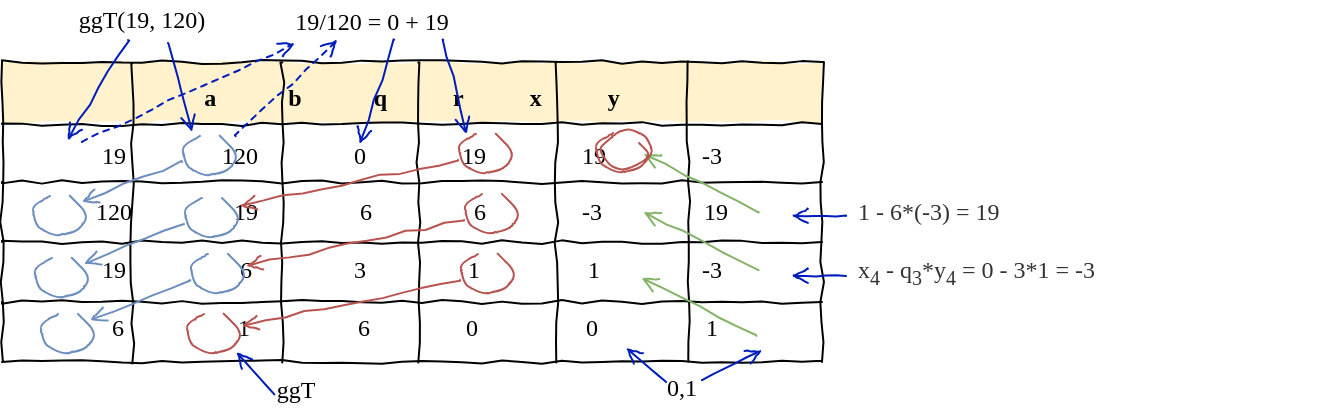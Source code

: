 <mxfile version="11.3.0" type="device" pages="1"><diagram id="JFVXeWus5JLkwnHQF68M" name="Page-1"><mxGraphModel dx="404" dy="232" grid="1" gridSize="10" guides="1" tooltips="1" connect="1" arrows="1" fold="1" page="1" pageScale="1" pageWidth="827" pageHeight="1169" math="0" shadow="0"><root><mxCell id="0"/><mxCell id="1" parent="0"/><mxCell id="-OxE2ttaLLdTc3U0fN9q-11" value="" style="rounded=0;whiteSpace=wrap;html=1;comic=1;fillColor=#fff2cc;strokeColor=none;" parent="1" vertex="1"><mxGeometry x="90" y="410" width="410" height="30" as="geometry"/></mxCell><mxCell id="-OxE2ttaLLdTc3U0fN9q-1" value="&lt;font face=&quot;Comic Sans MS&quot;&gt;&lt;b&gt;&amp;nbsp;a&amp;nbsp; &amp;nbsp; &amp;nbsp; &amp;nbsp; &amp;nbsp; &amp;nbsp; b&amp;nbsp; &amp;nbsp; &amp;nbsp; &amp;nbsp; &amp;nbsp; &amp;nbsp; q&amp;nbsp; &amp;nbsp; &amp;nbsp; &amp;nbsp; &amp;nbsp; &amp;nbsp;r&amp;nbsp; &amp;nbsp; &amp;nbsp; &amp;nbsp; &amp;nbsp; &amp;nbsp;x&amp;nbsp; &amp;nbsp; &amp;nbsp; &amp;nbsp; &amp;nbsp; &amp;nbsp;y&amp;nbsp;&lt;/b&gt;&lt;br&gt;&lt;br&gt;19&amp;nbsp; &amp;nbsp; &amp;nbsp; &amp;nbsp; &amp;nbsp; &amp;nbsp; &amp;nbsp; &amp;nbsp;&amp;nbsp;120&amp;nbsp; &amp;nbsp; &amp;nbsp; &amp;nbsp; &amp;nbsp; &amp;nbsp; &amp;nbsp; &amp;nbsp;&amp;nbsp;0&amp;nbsp; &amp;nbsp; &amp;nbsp; &amp;nbsp; &amp;nbsp; &amp;nbsp; &amp;nbsp; &amp;nbsp;&amp;nbsp;19&amp;nbsp; &amp;nbsp; &amp;nbsp; &amp;nbsp; &amp;nbsp; &amp;nbsp; &amp;nbsp; &amp;nbsp;&amp;nbsp;19&amp;nbsp; &amp;nbsp; &amp;nbsp; &amp;nbsp; &amp;nbsp; &amp;nbsp; &amp;nbsp; &amp;nbsp;&amp;nbsp;-3&lt;br&gt;&lt;br&gt;&amp;nbsp;120&amp;nbsp; &amp;nbsp; &amp;nbsp; &amp;nbsp; &amp;nbsp; &amp;nbsp; &amp;nbsp; &amp;nbsp; &amp;nbsp;19&amp;nbsp; &amp;nbsp; &amp;nbsp; &amp;nbsp; &amp;nbsp; &amp;nbsp; &amp;nbsp; &amp;nbsp; &amp;nbsp;6&amp;nbsp; &amp;nbsp; &amp;nbsp; &amp;nbsp; &amp;nbsp; &amp;nbsp; &amp;nbsp; &amp;nbsp; &amp;nbsp;6&amp;nbsp; &amp;nbsp; &amp;nbsp; &amp;nbsp; &amp;nbsp; &amp;nbsp; &amp;nbsp; &amp;nbsp; -3&amp;nbsp; &amp;nbsp; &amp;nbsp; &amp;nbsp; &amp;nbsp; &amp;nbsp; &amp;nbsp; &amp;nbsp;&amp;nbsp;&amp;nbsp;19&amp;nbsp;&lt;br&gt;&amp;nbsp;&lt;br&gt;&amp;nbsp; 19&amp;nbsp; &amp;nbsp; &amp;nbsp; &amp;nbsp; &amp;nbsp; &amp;nbsp; &amp;nbsp; &amp;nbsp; &amp;nbsp; &amp;nbsp;6&amp;nbsp; &amp;nbsp; &amp;nbsp; &amp;nbsp; &amp;nbsp; &amp;nbsp; &amp;nbsp; &amp;nbsp; &amp;nbsp;3&amp;nbsp; &amp;nbsp; &amp;nbsp; &amp;nbsp; &amp;nbsp; &amp;nbsp; &amp;nbsp; &amp;nbsp; &amp;nbsp;1&amp;nbsp; &amp;nbsp; &amp;nbsp; &amp;nbsp; &amp;nbsp; &amp;nbsp; &amp;nbsp; &amp;nbsp; &amp;nbsp; 1&amp;nbsp; &amp;nbsp; &amp;nbsp; &amp;nbsp; &amp;nbsp; &amp;nbsp; &amp;nbsp; &amp;nbsp;&amp;nbsp;&amp;nbsp;-3&amp;nbsp;&amp;nbsp;&lt;br&gt;&lt;br&gt;&amp;nbsp;6&amp;nbsp; &amp;nbsp; &amp;nbsp; &amp;nbsp; &amp;nbsp; &amp;nbsp; &amp;nbsp; &amp;nbsp; &amp;nbsp; &amp;nbsp;1&amp;nbsp; &amp;nbsp; &amp;nbsp; &amp;nbsp; &amp;nbsp; &amp;nbsp; &amp;nbsp; &amp;nbsp; &amp;nbsp; 6&amp;nbsp; &amp;nbsp; &amp;nbsp; &amp;nbsp; &amp;nbsp; &amp;nbsp; &amp;nbsp; &amp;nbsp; 0&amp;nbsp; &amp;nbsp; &amp;nbsp; &amp;nbsp; &amp;nbsp; &amp;nbsp; &amp;nbsp; &amp;nbsp; &amp;nbsp; 0&amp;nbsp; &amp;nbsp; &amp;nbsp; &amp;nbsp; &amp;nbsp; &amp;nbsp; &amp;nbsp; &amp;nbsp; &amp;nbsp;&amp;nbsp;1&lt;/font&gt;" style="rounded=0;whiteSpace=wrap;html=1;comic=1;fillColor=none;" parent="1" vertex="1"><mxGeometry x="90" y="410" width="410" height="150" as="geometry"/></mxCell><mxCell id="-OxE2ttaLLdTc3U0fN9q-2" value="" style="endArrow=none;html=1;entryX=1;entryY=0.25;entryDx=0;entryDy=0;exitX=0;exitY=0.25;exitDx=0;exitDy=0;comic=1;" parent="1" edge="1"><mxGeometry width="50" height="50" relative="1" as="geometry"><mxPoint x="90" y="441" as="sourcePoint"/><mxPoint x="500" y="441" as="targetPoint"/></mxGeometry></mxCell><mxCell id="-OxE2ttaLLdTc3U0fN9q-3" value="" style="endArrow=none;html=1;entryX=1;entryY=0.25;entryDx=0;entryDy=0;exitX=0;exitY=0.25;exitDx=0;exitDy=0;comic=1;" parent="1" edge="1"><mxGeometry width="50" height="50" relative="1" as="geometry"><mxPoint x="90" y="470" as="sourcePoint"/><mxPoint x="500" y="470" as="targetPoint"/></mxGeometry></mxCell><mxCell id="-OxE2ttaLLdTc3U0fN9q-4" value="" style="endArrow=none;html=1;entryX=1;entryY=0.25;entryDx=0;entryDy=0;exitX=0;exitY=0.25;exitDx=0;exitDy=0;comic=1;" parent="1" edge="1"><mxGeometry width="50" height="50" relative="1" as="geometry"><mxPoint x="90" y="500" as="sourcePoint"/><mxPoint x="500" y="500" as="targetPoint"/></mxGeometry></mxCell><mxCell id="-OxE2ttaLLdTc3U0fN9q-5" value="" style="endArrow=none;html=1;entryX=1;entryY=0.25;entryDx=0;entryDy=0;exitX=0;exitY=0.25;exitDx=0;exitDy=0;comic=1;" parent="1" edge="1"><mxGeometry width="50" height="50" relative="1" as="geometry"><mxPoint x="90" y="530" as="sourcePoint"/><mxPoint x="500" y="530" as="targetPoint"/></mxGeometry></mxCell><mxCell id="-OxE2ttaLLdTc3U0fN9q-6" value="" style="endArrow=none;html=1;entryX=0.154;entryY=1.005;entryDx=0;entryDy=0;exitX=0.154;exitY=0.005;exitDx=0;exitDy=0;comic=1;exitPerimeter=0;entryPerimeter=0;" parent="1" edge="1"><mxGeometry width="50" height="50" relative="1" as="geometry"><mxPoint x="155.14" y="410.75" as="sourcePoint"/><mxPoint x="155.14" y="560.75" as="targetPoint"/></mxGeometry></mxCell><mxCell id="-OxE2ttaLLdTc3U0fN9q-7" value="" style="endArrow=none;html=1;entryX=0.154;entryY=1.005;entryDx=0;entryDy=0;exitX=0.154;exitY=0.005;exitDx=0;exitDy=0;comic=1;exitPerimeter=0;entryPerimeter=0;" parent="1" edge="1"><mxGeometry width="50" height="50" relative="1" as="geometry"><mxPoint x="230.14" y="410.25" as="sourcePoint"/><mxPoint x="230.14" y="560.25" as="targetPoint"/></mxGeometry></mxCell><mxCell id="-OxE2ttaLLdTc3U0fN9q-8" value="" style="endArrow=none;html=1;entryX=0.154;entryY=1.005;entryDx=0;entryDy=0;exitX=0.154;exitY=0.005;exitDx=0;exitDy=0;comic=1;exitPerimeter=0;entryPerimeter=0;" parent="1" edge="1"><mxGeometry width="50" height="50" relative="1" as="geometry"><mxPoint x="298.14" y="410.25" as="sourcePoint"/><mxPoint x="298.14" y="560.25" as="targetPoint"/></mxGeometry></mxCell><mxCell id="-OxE2ttaLLdTc3U0fN9q-9" value="" style="endArrow=none;html=1;entryX=0.154;entryY=1.005;entryDx=0;entryDy=0;exitX=0.154;exitY=0.005;exitDx=0;exitDy=0;comic=1;exitPerimeter=0;entryPerimeter=0;" parent="1" edge="1"><mxGeometry width="50" height="50" relative="1" as="geometry"><mxPoint x="367.14" y="410.25" as="sourcePoint"/><mxPoint x="367.14" y="560.25" as="targetPoint"/></mxGeometry></mxCell><mxCell id="-OxE2ttaLLdTc3U0fN9q-10" value="" style="endArrow=none;html=1;entryX=0.154;entryY=1.005;entryDx=0;entryDy=0;exitX=0.154;exitY=0.005;exitDx=0;exitDy=0;comic=1;exitPerimeter=0;entryPerimeter=0;" parent="1" edge="1"><mxGeometry width="50" height="50" relative="1" as="geometry"><mxPoint x="433.14" y="409.75" as="sourcePoint"/><mxPoint x="433.14" y="559.75" as="targetPoint"/></mxGeometry></mxCell><mxCell id="-OxE2ttaLLdTc3U0fN9q-13" value="" style="endArrow=none;html=1;comic=1;fillColor=#dae8fc;strokeColor=#6c8ebf;" parent="1" edge="1"><mxGeometry width="50" height="50" relative="1" as="geometry"><mxPoint x="199" y="447" as="sourcePoint"/><mxPoint x="189" y="447" as="targetPoint"/><Array as="points"><mxPoint x="209" y="457"/><mxPoint x="202" y="465"/><mxPoint x="191" y="467"/><mxPoint x="182" y="462"/><mxPoint x="180" y="452"/></Array></mxGeometry></mxCell><mxCell id="-OxE2ttaLLdTc3U0fN9q-14" value="" style="endArrow=none;html=1;comic=1;fillColor=#dae8fc;strokeColor=#6c8ebf;" parent="1" edge="1"><mxGeometry width="50" height="50" relative="1" as="geometry"><mxPoint x="124" y="477" as="sourcePoint"/><mxPoint x="114" y="477" as="targetPoint"/><Array as="points"><mxPoint x="134" y="487"/><mxPoint x="127" y="495"/><mxPoint x="116" y="497"/><mxPoint x="107" y="492"/><mxPoint x="105" y="482"/></Array></mxGeometry></mxCell><mxCell id="-OxE2ttaLLdTc3U0fN9q-15" value="" style="endArrow=open;html=1;comic=1;endFill=0;fillColor=#dae8fc;strokeColor=#6c8ebf;" parent="1" edge="1"><mxGeometry width="50" height="50" relative="1" as="geometry"><mxPoint x="180" y="460" as="sourcePoint"/><mxPoint x="130" y="480" as="targetPoint"/></mxGeometry></mxCell><mxCell id="-OxE2ttaLLdTc3U0fN9q-16" value="" style="endArrow=none;html=1;comic=1;fillColor=#dae8fc;strokeColor=#6c8ebf;" parent="1" edge="1"><mxGeometry width="50" height="50" relative="1" as="geometry"><mxPoint x="200" y="478" as="sourcePoint"/><mxPoint x="190" y="478" as="targetPoint"/><Array as="points"><mxPoint x="210" y="488"/><mxPoint x="203" y="496"/><mxPoint x="192" y="498"/><mxPoint x="183" y="493"/><mxPoint x="181" y="483"/></Array></mxGeometry></mxCell><mxCell id="-OxE2ttaLLdTc3U0fN9q-17" value="" style="endArrow=none;html=1;comic=1;fillColor=#dae8fc;strokeColor=#6c8ebf;" parent="1" edge="1"><mxGeometry width="50" height="50" relative="1" as="geometry"><mxPoint x="125" y="508" as="sourcePoint"/><mxPoint x="115" y="508" as="targetPoint"/><Array as="points"><mxPoint x="135" y="518"/><mxPoint x="128" y="526"/><mxPoint x="117" y="528"/><mxPoint x="108" y="523"/><mxPoint x="106" y="513"/></Array></mxGeometry></mxCell><mxCell id="-OxE2ttaLLdTc3U0fN9q-18" value="" style="endArrow=open;html=1;comic=1;endFill=0;fillColor=#dae8fc;strokeColor=#6c8ebf;" parent="1" edge="1"><mxGeometry width="50" height="50" relative="1" as="geometry"><mxPoint x="181" y="491" as="sourcePoint"/><mxPoint x="131" y="511" as="targetPoint"/></mxGeometry></mxCell><mxCell id="-OxE2ttaLLdTc3U0fN9q-19" value="" style="endArrow=none;html=1;comic=1;fillColor=#dae8fc;strokeColor=#6c8ebf;" parent="1" edge="1"><mxGeometry width="50" height="50" relative="1" as="geometry"><mxPoint x="203" y="506" as="sourcePoint"/><mxPoint x="193" y="506" as="targetPoint"/><Array as="points"><mxPoint x="213" y="516"/><mxPoint x="206" y="524"/><mxPoint x="195" y="526"/><mxPoint x="186" y="521"/><mxPoint x="184" y="511"/></Array></mxGeometry></mxCell><mxCell id="-OxE2ttaLLdTc3U0fN9q-20" value="" style="endArrow=none;html=1;comic=1;fillColor=#dae8fc;strokeColor=#6c8ebf;" parent="1" edge="1"><mxGeometry width="50" height="50" relative="1" as="geometry"><mxPoint x="128" y="536" as="sourcePoint"/><mxPoint x="118" y="536" as="targetPoint"/><Array as="points"><mxPoint x="138" y="546"/><mxPoint x="131" y="554"/><mxPoint x="120" y="556"/><mxPoint x="111" y="551"/><mxPoint x="109" y="541"/></Array></mxGeometry></mxCell><mxCell id="-OxE2ttaLLdTc3U0fN9q-21" value="" style="endArrow=open;html=1;comic=1;endFill=0;fillColor=#dae8fc;strokeColor=#6c8ebf;" parent="1" edge="1"><mxGeometry width="50" height="50" relative="1" as="geometry"><mxPoint x="184" y="519" as="sourcePoint"/><mxPoint x="134" y="539" as="targetPoint"/></mxGeometry></mxCell><mxCell id="-OxE2ttaLLdTc3U0fN9q-22" value="" style="endArrow=none;html=1;comic=1;fillColor=#f8cecc;strokeColor=#b85450;" parent="1" edge="1"><mxGeometry width="50" height="50" relative="1" as="geometry"><mxPoint x="337" y="446" as="sourcePoint"/><mxPoint x="327" y="446" as="targetPoint"/><Array as="points"><mxPoint x="347" y="456"/><mxPoint x="340" y="464"/><mxPoint x="329" y="466"/><mxPoint x="320" y="461"/><mxPoint x="318" y="451"/></Array></mxGeometry></mxCell><mxCell id="-OxE2ttaLLdTc3U0fN9q-24" value="" style="endArrow=open;html=1;comic=1;endFill=0;fillColor=#f8cecc;strokeColor=#b85450;" parent="1" edge="1"><mxGeometry width="50" height="50" relative="1" as="geometry"><mxPoint x="318" y="459" as="sourcePoint"/><mxPoint x="209" y="482" as="targetPoint"/></mxGeometry></mxCell><mxCell id="-OxE2ttaLLdTc3U0fN9q-25" value="" style="endArrow=none;html=1;comic=1;fillColor=#f8cecc;strokeColor=#b85450;" parent="1" edge="1"><mxGeometry width="50" height="50" relative="1" as="geometry"><mxPoint x="340" y="476" as="sourcePoint"/><mxPoint x="330" y="476" as="targetPoint"/><Array as="points"><mxPoint x="350" y="486"/><mxPoint x="343" y="494"/><mxPoint x="332" y="496"/><mxPoint x="323" y="491"/><mxPoint x="321" y="481"/></Array></mxGeometry></mxCell><mxCell id="-OxE2ttaLLdTc3U0fN9q-26" value="" style="endArrow=open;html=1;comic=1;endFill=0;fillColor=#f8cecc;strokeColor=#b85450;" parent="1" edge="1"><mxGeometry width="50" height="50" relative="1" as="geometry"><mxPoint x="321" y="489" as="sourcePoint"/><mxPoint x="212" y="512" as="targetPoint"/></mxGeometry></mxCell><mxCell id="-OxE2ttaLLdTc3U0fN9q-27" value="" style="endArrow=none;html=1;comic=1;fillColor=#f8cecc;strokeColor=#b85450;" parent="1" edge="1"><mxGeometry width="50" height="50" relative="1" as="geometry"><mxPoint x="338" y="506" as="sourcePoint"/><mxPoint x="328" y="506" as="targetPoint"/><Array as="points"><mxPoint x="348" y="516"/><mxPoint x="341" y="524"/><mxPoint x="330" y="526"/><mxPoint x="321" y="521"/><mxPoint x="319" y="511"/></Array></mxGeometry></mxCell><mxCell id="-OxE2ttaLLdTc3U0fN9q-28" value="" style="endArrow=open;html=1;comic=1;endFill=0;fillColor=#f8cecc;strokeColor=#b85450;" parent="1" edge="1"><mxGeometry width="50" height="50" relative="1" as="geometry"><mxPoint x="319" y="519" as="sourcePoint"/><mxPoint x="210" y="542" as="targetPoint"/></mxGeometry></mxCell><mxCell id="-OxE2ttaLLdTc3U0fN9q-29" value="" style="endArrow=none;html=1;comic=1;fillColor=#f8cecc;strokeColor=#b85450;" parent="1" edge="1"><mxGeometry width="50" height="50" relative="1" as="geometry"><mxPoint x="201" y="536" as="sourcePoint"/><mxPoint x="191" y="536" as="targetPoint"/><Array as="points"><mxPoint x="211" y="546"/><mxPoint x="204" y="554"/><mxPoint x="193" y="556"/><mxPoint x="184" y="551"/><mxPoint x="182" y="541"/></Array></mxGeometry></mxCell><mxCell id="-OxE2ttaLLdTc3U0fN9q-30" value="" style="endArrow=open;html=1;comic=1;endFill=0;fillColor=#d5e8d4;strokeColor=#82b366;exitX=0.92;exitY=0.913;exitDx=0;exitDy=0;exitPerimeter=0;entryX=0.78;entryY=0.72;entryDx=0;entryDy=0;entryPerimeter=0;" parent="1" source="-OxE2ttaLLdTc3U0fN9q-1" target="-OxE2ttaLLdTc3U0fN9q-1" edge="1"><mxGeometry width="50" height="50" relative="1" as="geometry"><mxPoint x="469" y="580" as="sourcePoint"/><mxPoint x="360" y="603" as="targetPoint"/></mxGeometry></mxCell><mxCell id="-OxE2ttaLLdTc3U0fN9q-31" value="" style="endArrow=open;html=1;comic=1;endFill=0;fillColor=#d5e8d4;strokeColor=#82b366;exitX=0.92;exitY=0.913;exitDx=0;exitDy=0;exitPerimeter=0;entryX=0.78;entryY=0.72;entryDx=0;entryDy=0;entryPerimeter=0;" parent="1" edge="1"><mxGeometry width="50" height="50" relative="1" as="geometry"><mxPoint x="468.2" y="513.95" as="sourcePoint"/><mxPoint x="410.8" y="485" as="targetPoint"/></mxGeometry></mxCell><mxCell id="-OxE2ttaLLdTc3U0fN9q-32" value="" style="endArrow=open;html=1;comic=1;endFill=0;fillColor=#d5e8d4;strokeColor=#82b366;exitX=0.92;exitY=0.913;exitDx=0;exitDy=0;exitPerimeter=0;entryX=0.78;entryY=0.72;entryDx=0;entryDy=0;entryPerimeter=0;" parent="1" edge="1"><mxGeometry width="50" height="50" relative="1" as="geometry"><mxPoint x="468.2" y="484.95" as="sourcePoint"/><mxPoint x="410.8" y="456" as="targetPoint"/></mxGeometry></mxCell><mxCell id="-OxE2ttaLLdTc3U0fN9q-33" value="ggT(19, 120)" style="text;html=1;strokeColor=none;fillColor=none;align=center;verticalAlign=middle;whiteSpace=wrap;rounded=0;comic=1;fontFamily=Comic Sans MS;" parent="1" vertex="1"><mxGeometry x="120" y="379" width="80" height="20" as="geometry"/></mxCell><mxCell id="-OxE2ttaLLdTc3U0fN9q-35" value="" style="endArrow=open;html=1;comic=1;endFill=0;fillColor=#0050ef;strokeColor=#001DBC;entryX=0.08;entryY=0.26;entryDx=0;entryDy=0;entryPerimeter=0;" parent="1" target="-OxE2ttaLLdTc3U0fN9q-1" edge="1"><mxGeometry width="50" height="50" relative="1" as="geometry"><mxPoint x="153" y="399" as="sourcePoint"/><mxPoint x="140" y="450" as="targetPoint"/></mxGeometry></mxCell><mxCell id="-OxE2ttaLLdTc3U0fN9q-36" value="" style="endArrow=open;html=1;comic=1;endFill=0;fillColor=#0050ef;strokeColor=#001DBC;exitX=0.662;exitY=1.077;exitDx=0;exitDy=0;exitPerimeter=0;entryX=0.232;entryY=0.233;entryDx=0;entryDy=0;entryPerimeter=0;" parent="1" source="-OxE2ttaLLdTc3U0fN9q-33" target="-OxE2ttaLLdTc3U0fN9q-1" edge="1"><mxGeometry width="50" height="50" relative="1" as="geometry"><mxPoint x="163" y="409" as="sourcePoint"/><mxPoint x="185" y="443" as="targetPoint"/></mxGeometry></mxCell><mxCell id="-OxE2ttaLLdTc3U0fN9q-37" value="19/120 = 0 + 19" style="text;html=1;strokeColor=none;fillColor=none;align=center;verticalAlign=middle;whiteSpace=wrap;rounded=0;comic=1;fontFamily=Comic Sans MS;" parent="1" vertex="1"><mxGeometry x="225" y="380" width="100" height="20" as="geometry"/></mxCell><mxCell id="-OxE2ttaLLdTc3U0fN9q-38" value="" style="endArrow=open;html=1;comic=1;endFill=0;fillColor=#0050ef;strokeColor=#001DBC;entryX=0.08;entryY=0.26;entryDx=0;entryDy=0;entryPerimeter=0;exitX=0.621;exitY=0.89;exitDx=0;exitDy=0;exitPerimeter=0;" parent="1" edge="1"><mxGeometry width="50" height="50" relative="1" as="geometry"><mxPoint x="286.1" y="398.8" as="sourcePoint"/><mxPoint x="268.8" y="451" as="targetPoint"/></mxGeometry></mxCell><mxCell id="-OxE2ttaLLdTc3U0fN9q-39" value="" style="endArrow=open;html=1;comic=1;endFill=0;fillColor=#0050ef;strokeColor=#001DBC;exitX=0.856;exitY=0.892;exitDx=0;exitDy=0;exitPerimeter=0;entryX=0.232;entryY=0.233;entryDx=0;entryDy=0;entryPerimeter=0;" parent="1" edge="1"><mxGeometry width="50" height="50" relative="1" as="geometry"><mxPoint x="310.6" y="398.84" as="sourcePoint"/><mxPoint x="322.12" y="445.95" as="targetPoint"/></mxGeometry></mxCell><mxCell id="-OxE2ttaLLdTc3U0fN9q-40" value="" style="endArrow=open;html=1;comic=1;endFill=0;fillColor=#0050ef;strokeColor=#001DBC;entryX=0.114;entryY=1.029;entryDx=0;entryDy=0;entryPerimeter=0;dashed=1;" parent="1" target="-OxE2ttaLLdTc3U0fN9q-37" edge="1"><mxGeometry width="50" height="50" relative="1" as="geometry"><mxPoint x="130" y="450" as="sourcePoint"/><mxPoint x="205.12" y="464.95" as="targetPoint"/></mxGeometry></mxCell><mxCell id="-OxE2ttaLLdTc3U0fN9q-41" value="" style="endArrow=open;html=1;comic=1;endFill=0;fillColor=#0050ef;strokeColor=#001DBC;exitX=0.285;exitY=0.247;exitDx=0;exitDy=0;exitPerimeter=0;entryX=0.327;entryY=0.952;entryDx=0;entryDy=0;entryPerimeter=0;dashed=1;" parent="1" source="-OxE2ttaLLdTc3U0fN9q-1" target="-OxE2ttaLLdTc3U0fN9q-37" edge="1"><mxGeometry width="50" height="50" relative="1" as="geometry"><mxPoint x="202.96" y="430.54" as="sourcePoint"/><mxPoint x="215.12" y="474.95" as="targetPoint"/></mxGeometry></mxCell><mxCell id="-OxE2ttaLLdTc3U0fN9q-42" value="0,1" style="text;html=1;strokeColor=none;fillColor=none;align=center;verticalAlign=middle;whiteSpace=wrap;rounded=0;comic=1;fontFamily=Comic Sans MS;fontSize=12;" parent="1" vertex="1"><mxGeometry x="410" y="563" width="40" height="20" as="geometry"/></mxCell><mxCell id="-OxE2ttaLLdTc3U0fN9q-43" value="" style="endArrow=open;html=1;comic=1;endFill=0;fillColor=#0050ef;strokeColor=#001DBC;exitX=0.3;exitY=0.35;exitDx=0;exitDy=0;exitPerimeter=0;entryX=0.761;entryY=0.953;entryDx=0;entryDy=0;entryPerimeter=0;" parent="1" source="-OxE2ttaLLdTc3U0fN9q-42" target="-OxE2ttaLLdTc3U0fN9q-1" edge="1"><mxGeometry width="50" height="50" relative="1" as="geometry"><mxPoint x="390.1" y="579.84" as="sourcePoint"/><mxPoint x="401.62" y="626.95" as="targetPoint"/></mxGeometry></mxCell><mxCell id="-OxE2ttaLLdTc3U0fN9q-44" value="" style="endArrow=open;html=1;comic=1;endFill=0;fillColor=#0050ef;strokeColor=#001DBC;entryX=0.927;entryY=0.96;entryDx=0;entryDy=0;entryPerimeter=0;exitX=0.75;exitY=0.3;exitDx=0;exitDy=0;exitPerimeter=0;" parent="1" source="-OxE2ttaLLdTc3U0fN9q-42" target="-OxE2ttaLLdTc3U0fN9q-1" edge="1"><mxGeometry width="50" height="50" relative="1" as="geometry"><mxPoint x="444" y="577" as="sourcePoint"/><mxPoint x="412.01" y="562.95" as="targetPoint"/></mxGeometry></mxCell><mxCell id="-OxE2ttaLLdTc3U0fN9q-45" value="&lt;span style=&quot;color: rgb(51 , 51 , 51) ; font-size: 12px ; white-space: pre-wrap&quot;&gt;x&lt;sub&gt;4&lt;/sub&gt; - q&lt;sub&gt;3&lt;/sub&gt;*y&lt;sub&gt;4&lt;/sub&gt; = 0 - 3*1 = -3&lt;/span&gt;" style="text;html=1;strokeColor=none;fillColor=none;align=left;verticalAlign=middle;whiteSpace=wrap;rounded=0;comic=1;fontFamily=Comic Sans MS;fontSize=12;labelBackgroundColor=none;" parent="1" vertex="1"><mxGeometry x="516" y="505" width="234" height="20" as="geometry"/></mxCell><mxCell id="-OxE2ttaLLdTc3U0fN9q-46" value="" style="endArrow=open;html=1;comic=1;endFill=0;fillColor=#0050ef;strokeColor=#001DBC;entryX=0.963;entryY=0.713;entryDx=0;entryDy=0;entryPerimeter=0;" parent="1" target="-OxE2ttaLLdTc3U0fN9q-1" edge="1"><mxGeometry width="50" height="50" relative="1" as="geometry"><mxPoint x="512" y="517" as="sourcePoint"/><mxPoint x="483.01" y="476.95" as="targetPoint"/></mxGeometry></mxCell><mxCell id="-OxE2ttaLLdTc3U0fN9q-47" value="&lt;span style=&quot;color: rgb(51, 51, 51); font-size: 12px; white-space: pre-wrap;&quot;&gt;1 - 6*(-3) = 19&lt;/span&gt;" style="text;html=1;strokeColor=none;fillColor=none;align=left;verticalAlign=middle;whiteSpace=wrap;rounded=0;comic=1;fontFamily=Comic Sans MS;fontSize=12;fontColor=#ffffff;labelBackgroundColor=none;" parent="1" vertex="1"><mxGeometry x="516" y="475" width="180" height="20" as="geometry"/></mxCell><mxCell id="-OxE2ttaLLdTc3U0fN9q-48" value="" style="endArrow=open;html=1;comic=1;endFill=0;fillColor=#0050ef;strokeColor=#001DBC;entryX=0.963;entryY=0.713;entryDx=0;entryDy=0;entryPerimeter=0;" parent="1" edge="1"><mxGeometry width="50" height="50" relative="1" as="geometry"><mxPoint x="512" y="487" as="sourcePoint"/><mxPoint x="484.83" y="486.95" as="targetPoint"/></mxGeometry></mxCell><mxCell id="-OxE2ttaLLdTc3U0fN9q-51" value="" style="endArrow=none;html=1;comic=1;fillColor=#f8cecc;strokeColor=#b85450;" parent="1" edge="1"><mxGeometry width="50" height="50" relative="1" as="geometry"><mxPoint x="408.5" y="450.5" as="sourcePoint"/><mxPoint x="395.5" y="445.5" as="targetPoint"/><Array as="points"><mxPoint x="415.5" y="457.5"/><mxPoint x="400.5" y="464.5"/><mxPoint x="393.5" y="461.5"/><mxPoint x="388.5" y="453.5"/><mxPoint x="391.5" y="450.5"/><mxPoint x="398.5" y="444.5"/><mxPoint x="404.5" y="443.5"/><mxPoint x="412.5" y="447.5"/><mxPoint x="415.5" y="455.5"/><mxPoint x="408.5" y="463.5"/><mxPoint x="397.5" y="465.5"/><mxPoint x="388.5" y="460.5"/><mxPoint x="386.5" y="450.5"/></Array></mxGeometry></mxCell><mxCell id="mM5mpZjMcW_iR0IpNy5F-1" value="ggT" style="text;html=1;strokeColor=none;fillColor=none;align=center;verticalAlign=middle;whiteSpace=wrap;rounded=0;comic=1;fontFamily=Comic Sans MS;fontSize=12;" vertex="1" parent="1"><mxGeometry x="222" y="564" width="30" height="20" as="geometry"/></mxCell><mxCell id="mM5mpZjMcW_iR0IpNy5F-2" value="" style="endArrow=open;html=1;comic=1;endFill=0;fillColor=#0050ef;strokeColor=#001DBC;exitX=0.133;exitY=0.6;exitDx=0;exitDy=0;exitPerimeter=0;entryX=0.293;entryY=0.942;entryDx=0;entryDy=0;entryPerimeter=0;" edge="1" parent="1" source="mM5mpZjMcW_iR0IpNy5F-1"><mxGeometry width="50" height="50" relative="1" as="geometry"><mxPoint x="394.0" y="581" as="sourcePoint"/><mxPoint x="207.13" y="555.04" as="targetPoint"/></mxGeometry></mxCell></root></mxGraphModel></diagram></mxfile>